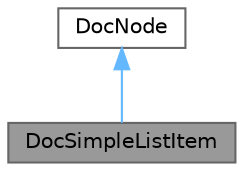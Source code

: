 digraph "DocSimpleListItem"
{
 // INTERACTIVE_SVG=YES
 // LATEX_PDF_SIZE
  bgcolor="transparent";
  edge [fontname=Helvetica,fontsize=10,labelfontname=Helvetica,labelfontsize=10];
  node [fontname=Helvetica,fontsize=10,shape=box,height=0.2,width=0.4];
  Node1 [id="Node000001",label="DocSimpleListItem",height=0.2,width=0.4,color="gray40", fillcolor="grey60", style="filled", fontcolor="black",tooltip="Node representing a simple list item."];
  Node2 -> Node1 [id="edge1_Node000001_Node000002",dir="back",color="steelblue1",style="solid",tooltip=" "];
  Node2 [id="Node000002",label="DocNode",height=0.2,width=0.4,color="gray40", fillcolor="white", style="filled",URL="$d9/d0e/class_doc_node.html",tooltip="Abstract node interface with type information."];
}
